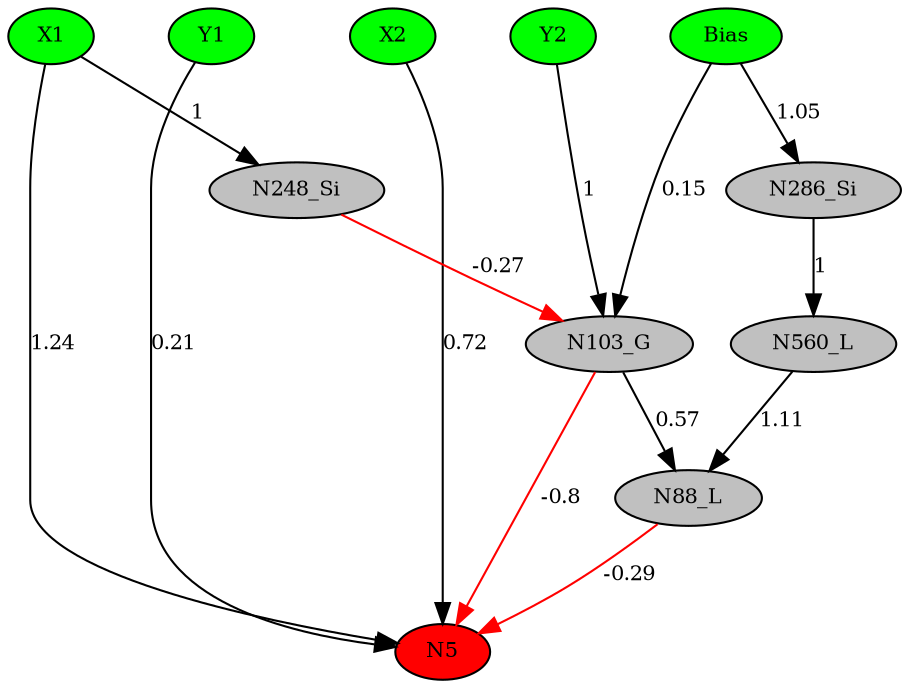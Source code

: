 digraph g { 
N0 [shape=ellipse, label=Bias,fontsize=10,height=0.1,width=0.1,style=filled,fillcolor=green]
N1[shape=ellipse label=X1,fontsize=10,height=0.1,width=0.1,style=filled,fillcolor=green]
N2[shape=ellipse label=Y1,fontsize=10,height=0.1,width=0.1,style=filled,fillcolor=green]
N3[shape=ellipse label=X2,fontsize=10,height=0.1,width=0.1,style=filled,fillcolor=green]
N4[shape=ellipse label=Y2,fontsize=10,height=0.1,width=0.1,style=filled,fillcolor=green]
N5[shape=ellipse,fontsize = 10, height = 0.1, width = 0.1, style = filled, fillcolor = red]
N88[shape=ellipse, label=N88_L,fontsize=10,height=0.1,width=0.1,style=filled,fillcolor=gray]
N103[shape=ellipse, label=N103_G,fontsize=10,height=0.1,width=0.1,style=filled,fillcolor=gray]
N248[shape=ellipse, label=N248_Si,fontsize=10,height=0.1,width=0.1,style=filled,fillcolor=gray]
N286[shape=ellipse, label=N286_Si,fontsize=10,height=0.1,width=0.1,style=filled,fillcolor=gray]
N560[shape=ellipse, label=N560_L,fontsize=10,height=0.1,width=0.1,style=filled,fillcolor=gray]
N1 -> N5 [color=black] [ label=1.24,fontsize=10]
N2 -> N5 [color=black] [ label=0.21,fontsize=10]
N3 -> N5 [color=black] [ label=0.72,fontsize=10]
N88 -> N5 [color=red] [arrowType=inv][ label=-0.29,fontsize=10]
N4 -> N103 [color=black] [ label=1,fontsize=10]
N103 -> N5 [color=red] [arrowType=inv][ label=-0.8,fontsize=10]
N103 -> N88 [color=black] [ label=0.57,fontsize=10]
N0 -> N103 [color=black] [ label=0.15,fontsize=10]
N1 -> N248 [color=black] [ label=1,fontsize=10]
N248 -> N103 [color=red] [arrowType=inv][ label=-0.27,fontsize=10]
N0 -> N286 [color=black] [ label=1.05,fontsize=10]
N286 -> N560 [color=black] [ label=1,fontsize=10]
N560 -> N88 [color=black] [ label=1.11,fontsize=10]
 { rank=same; 
N5
 } 
 { rank=same; 
N1 ->N2 ->N3 ->N4 ->N0 [style=invis]
 } 
}
